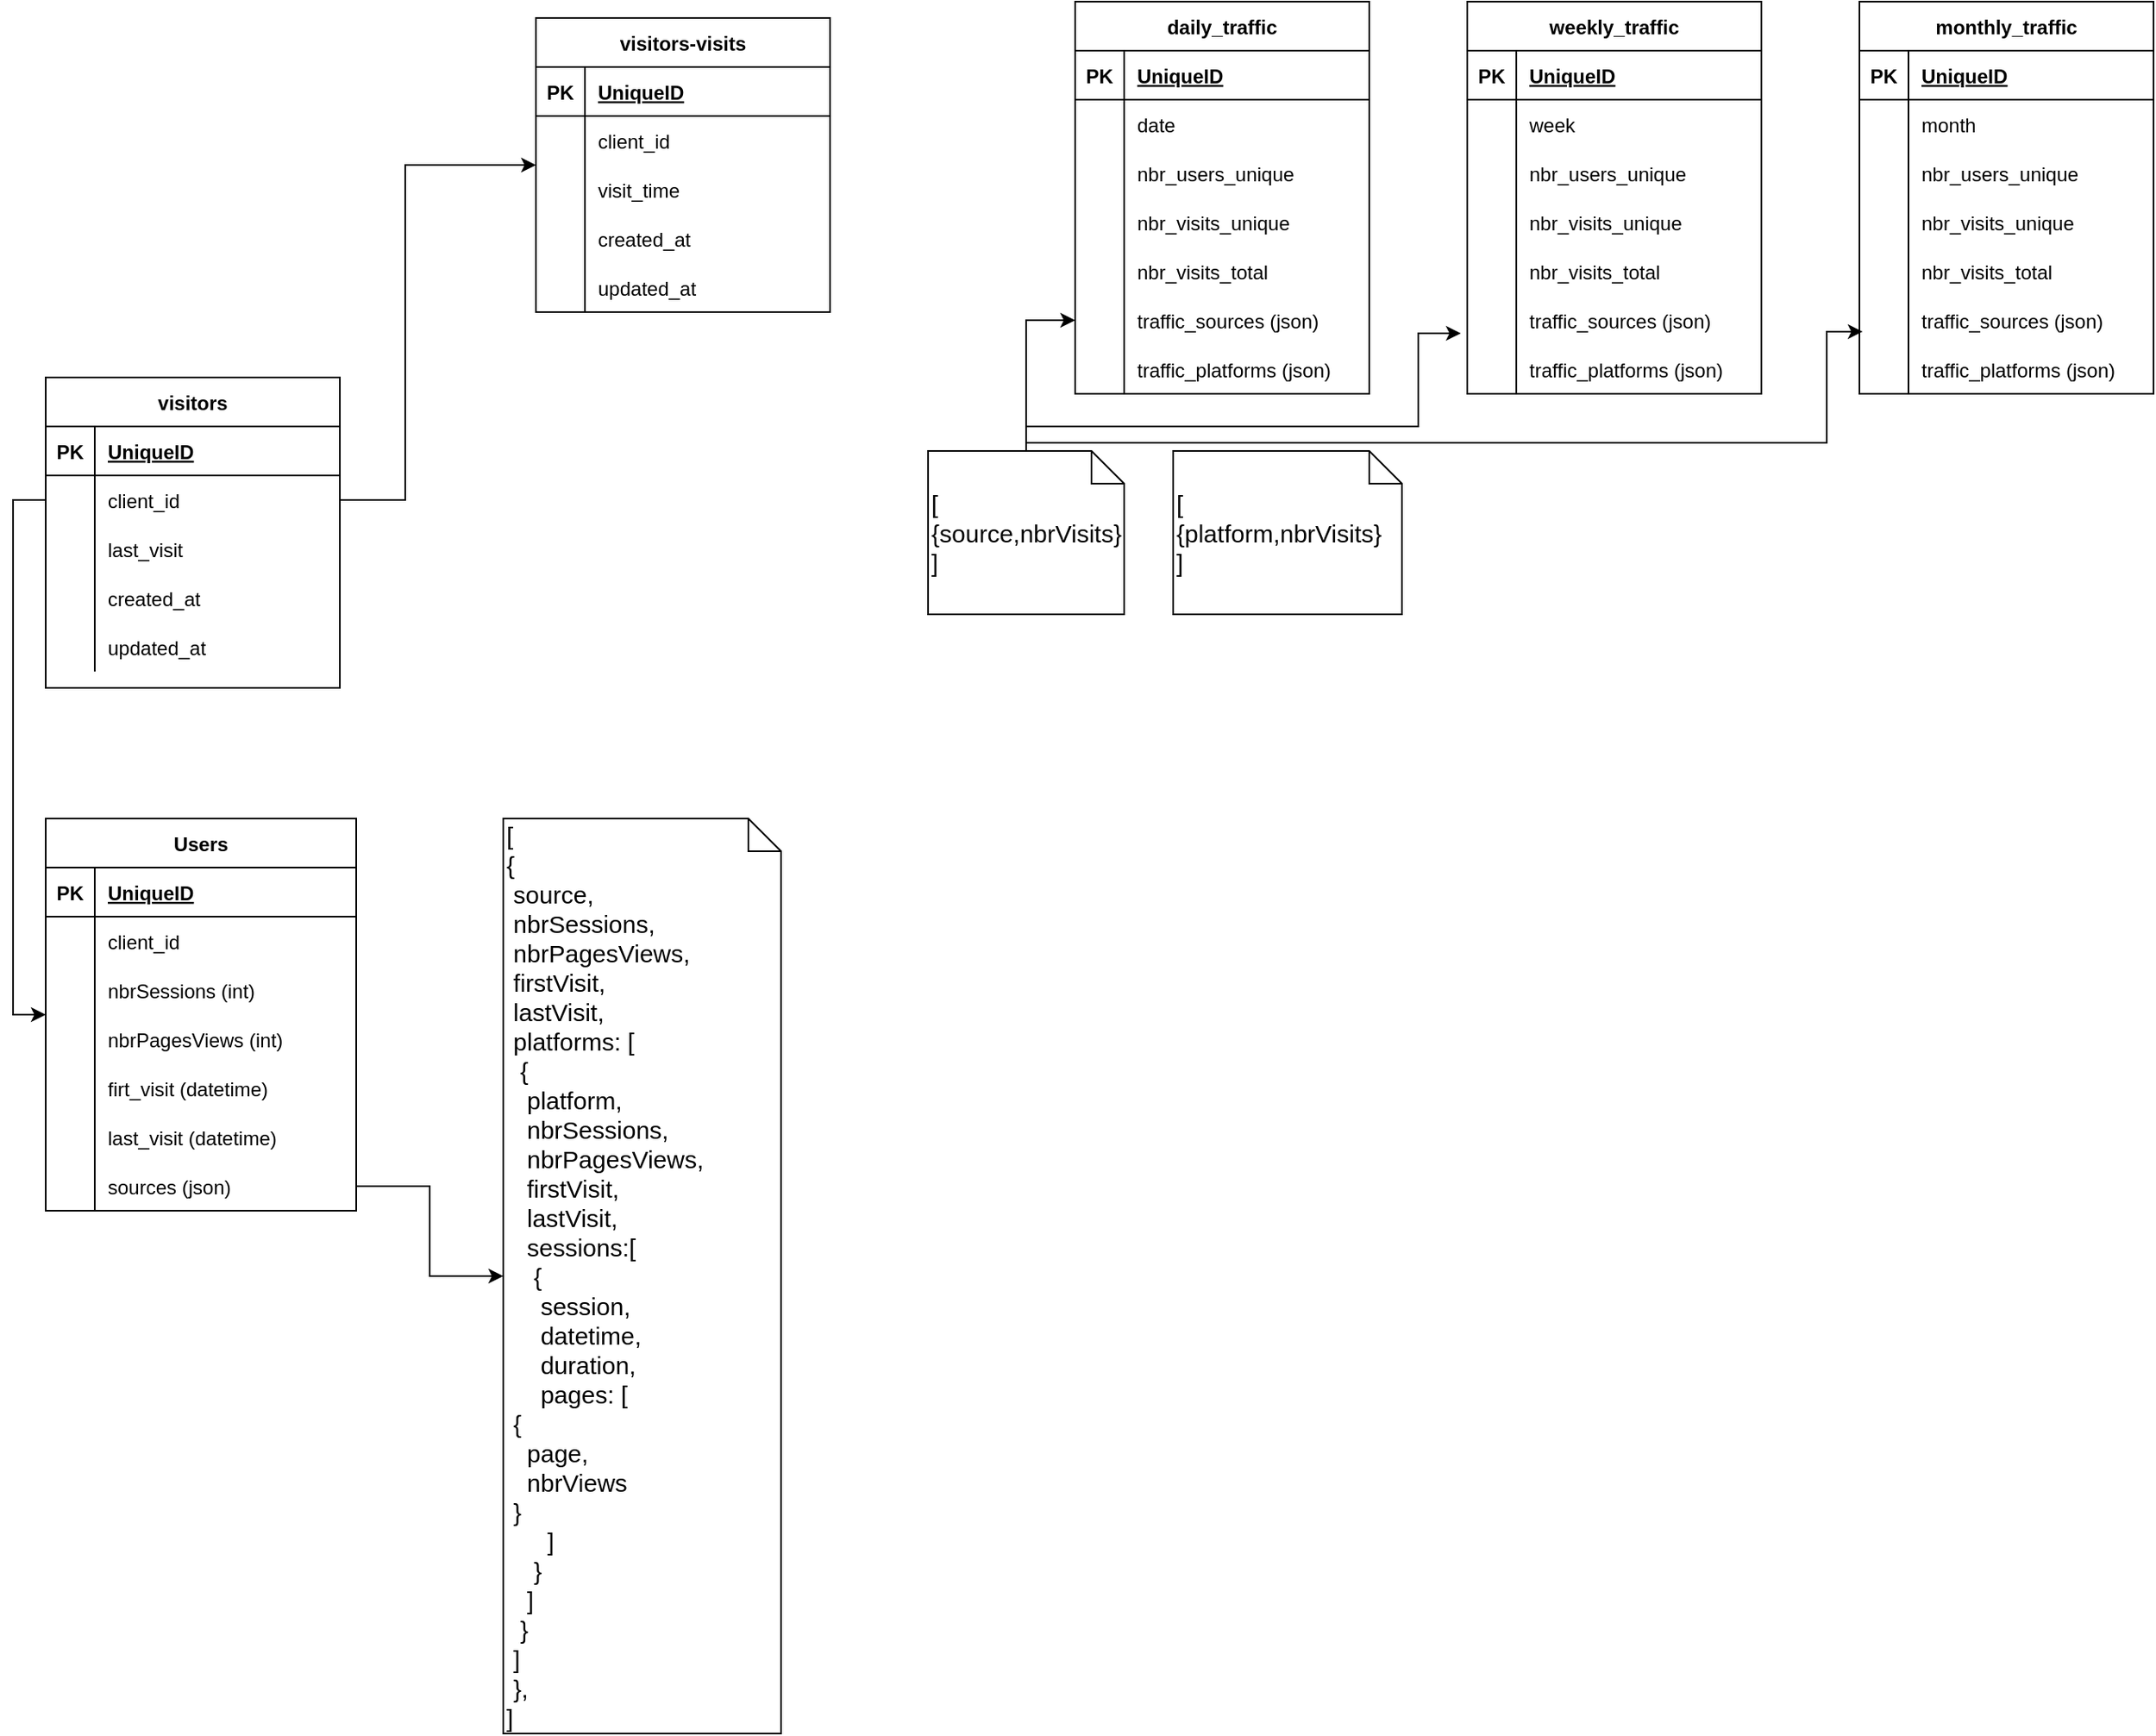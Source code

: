 <mxfile version="15.8.9" type="github">
  <diagram id="R2lEEEUBdFMjLlhIrx00" name="Page-1">
    <mxGraphModel dx="2272" dy="882" grid="1" gridSize="10" guides="1" tooltips="1" connect="1" arrows="1" fold="1" page="1" pageScale="1" pageWidth="850" pageHeight="1100" math="0" shadow="0" extFonts="Permanent Marker^https://fonts.googleapis.com/css?family=Permanent+Marker">
      <root>
        <mxCell id="0" />
        <mxCell id="1" parent="0" />
        <mxCell id="PuIkgESSQMV176HplpMt-43" value="visitors" style="shape=table;startSize=30;container=1;collapsible=1;childLayout=tableLayout;fixedRows=1;rowLines=0;fontStyle=1;align=center;resizeLast=1;" vertex="1" parent="1">
          <mxGeometry x="-760" y="280" width="180" height="190" as="geometry" />
        </mxCell>
        <mxCell id="PuIkgESSQMV176HplpMt-44" value="" style="shape=partialRectangle;collapsible=0;dropTarget=0;pointerEvents=0;fillColor=none;top=0;left=0;bottom=1;right=0;points=[[0,0.5],[1,0.5]];portConstraint=eastwest;" vertex="1" parent="PuIkgESSQMV176HplpMt-43">
          <mxGeometry y="30" width="180" height="30" as="geometry" />
        </mxCell>
        <mxCell id="PuIkgESSQMV176HplpMt-45" value="PK" style="shape=partialRectangle;connectable=0;fillColor=none;top=0;left=0;bottom=0;right=0;fontStyle=1;overflow=hidden;" vertex="1" parent="PuIkgESSQMV176HplpMt-44">
          <mxGeometry width="30" height="30" as="geometry">
            <mxRectangle width="30" height="30" as="alternateBounds" />
          </mxGeometry>
        </mxCell>
        <mxCell id="PuIkgESSQMV176HplpMt-46" value="UniqueID" style="shape=partialRectangle;connectable=0;fillColor=none;top=0;left=0;bottom=0;right=0;align=left;spacingLeft=6;fontStyle=5;overflow=hidden;" vertex="1" parent="PuIkgESSQMV176HplpMt-44">
          <mxGeometry x="30" width="150" height="30" as="geometry">
            <mxRectangle width="150" height="30" as="alternateBounds" />
          </mxGeometry>
        </mxCell>
        <mxCell id="PuIkgESSQMV176HplpMt-47" value="" style="shape=partialRectangle;collapsible=0;dropTarget=0;pointerEvents=0;fillColor=none;top=0;left=0;bottom=0;right=0;points=[[0,0.5],[1,0.5]];portConstraint=eastwest;" vertex="1" parent="PuIkgESSQMV176HplpMt-43">
          <mxGeometry y="60" width="180" height="30" as="geometry" />
        </mxCell>
        <mxCell id="PuIkgESSQMV176HplpMt-48" value="" style="shape=partialRectangle;connectable=0;fillColor=none;top=0;left=0;bottom=0;right=0;editable=1;overflow=hidden;" vertex="1" parent="PuIkgESSQMV176HplpMt-47">
          <mxGeometry width="30" height="30" as="geometry">
            <mxRectangle width="30" height="30" as="alternateBounds" />
          </mxGeometry>
        </mxCell>
        <mxCell id="PuIkgESSQMV176HplpMt-49" value="client_id" style="shape=partialRectangle;connectable=0;fillColor=none;top=0;left=0;bottom=0;right=0;align=left;spacingLeft=6;overflow=hidden;" vertex="1" parent="PuIkgESSQMV176HplpMt-47">
          <mxGeometry x="30" width="150" height="30" as="geometry">
            <mxRectangle width="150" height="30" as="alternateBounds" />
          </mxGeometry>
        </mxCell>
        <mxCell id="PuIkgESSQMV176HplpMt-100" value="" style="shape=partialRectangle;collapsible=0;dropTarget=0;pointerEvents=0;fillColor=none;top=0;left=0;bottom=0;right=0;points=[[0,0.5],[1,0.5]];portConstraint=eastwest;" vertex="1" parent="PuIkgESSQMV176HplpMt-43">
          <mxGeometry y="90" width="180" height="30" as="geometry" />
        </mxCell>
        <mxCell id="PuIkgESSQMV176HplpMt-101" value="" style="shape=partialRectangle;connectable=0;fillColor=none;top=0;left=0;bottom=0;right=0;editable=1;overflow=hidden;" vertex="1" parent="PuIkgESSQMV176HplpMt-100">
          <mxGeometry width="30" height="30" as="geometry">
            <mxRectangle width="30" height="30" as="alternateBounds" />
          </mxGeometry>
        </mxCell>
        <mxCell id="PuIkgESSQMV176HplpMt-102" value="last_visit" style="shape=partialRectangle;connectable=0;fillColor=none;top=0;left=0;bottom=0;right=0;align=left;spacingLeft=6;overflow=hidden;" vertex="1" parent="PuIkgESSQMV176HplpMt-100">
          <mxGeometry x="30" width="150" height="30" as="geometry">
            <mxRectangle width="150" height="30" as="alternateBounds" />
          </mxGeometry>
        </mxCell>
        <mxCell id="PuIkgESSQMV176HplpMt-50" value="" style="shape=partialRectangle;collapsible=0;dropTarget=0;pointerEvents=0;fillColor=none;top=0;left=0;bottom=0;right=0;points=[[0,0.5],[1,0.5]];portConstraint=eastwest;" vertex="1" parent="PuIkgESSQMV176HplpMt-43">
          <mxGeometry y="120" width="180" height="30" as="geometry" />
        </mxCell>
        <mxCell id="PuIkgESSQMV176HplpMt-51" value="" style="shape=partialRectangle;connectable=0;fillColor=none;top=0;left=0;bottom=0;right=0;editable=1;overflow=hidden;" vertex="1" parent="PuIkgESSQMV176HplpMt-50">
          <mxGeometry width="30" height="30" as="geometry">
            <mxRectangle width="30" height="30" as="alternateBounds" />
          </mxGeometry>
        </mxCell>
        <mxCell id="PuIkgESSQMV176HplpMt-52" value="created_at" style="shape=partialRectangle;connectable=0;fillColor=none;top=0;left=0;bottom=0;right=0;align=left;spacingLeft=6;overflow=hidden;" vertex="1" parent="PuIkgESSQMV176HplpMt-50">
          <mxGeometry x="30" width="150" height="30" as="geometry">
            <mxRectangle width="150" height="30" as="alternateBounds" />
          </mxGeometry>
        </mxCell>
        <mxCell id="PuIkgESSQMV176HplpMt-53" value="" style="shape=partialRectangle;collapsible=0;dropTarget=0;pointerEvents=0;fillColor=none;top=0;left=0;bottom=0;right=0;points=[[0,0.5],[1,0.5]];portConstraint=eastwest;" vertex="1" parent="PuIkgESSQMV176HplpMt-43">
          <mxGeometry y="150" width="180" height="30" as="geometry" />
        </mxCell>
        <mxCell id="PuIkgESSQMV176HplpMt-54" value="" style="shape=partialRectangle;connectable=0;fillColor=none;top=0;left=0;bottom=0;right=0;editable=1;overflow=hidden;" vertex="1" parent="PuIkgESSQMV176HplpMt-53">
          <mxGeometry width="30" height="30" as="geometry">
            <mxRectangle width="30" height="30" as="alternateBounds" />
          </mxGeometry>
        </mxCell>
        <mxCell id="PuIkgESSQMV176HplpMt-55" value="updated_at" style="shape=partialRectangle;connectable=0;fillColor=none;top=0;left=0;bottom=0;right=0;align=left;spacingLeft=6;overflow=hidden;" vertex="1" parent="PuIkgESSQMV176HplpMt-53">
          <mxGeometry x="30" width="150" height="30" as="geometry">
            <mxRectangle width="150" height="30" as="alternateBounds" />
          </mxGeometry>
        </mxCell>
        <mxCell id="PuIkgESSQMV176HplpMt-56" value="visitors-visits" style="shape=table;startSize=30;container=1;collapsible=1;childLayout=tableLayout;fixedRows=1;rowLines=0;fontStyle=1;align=center;resizeLast=1;" vertex="1" parent="1">
          <mxGeometry x="-460" y="60" width="180" height="180" as="geometry" />
        </mxCell>
        <mxCell id="PuIkgESSQMV176HplpMt-57" value="" style="shape=partialRectangle;collapsible=0;dropTarget=0;pointerEvents=0;fillColor=none;top=0;left=0;bottom=1;right=0;points=[[0,0.5],[1,0.5]];portConstraint=eastwest;" vertex="1" parent="PuIkgESSQMV176HplpMt-56">
          <mxGeometry y="30" width="180" height="30" as="geometry" />
        </mxCell>
        <mxCell id="PuIkgESSQMV176HplpMt-58" value="PK" style="shape=partialRectangle;connectable=0;fillColor=none;top=0;left=0;bottom=0;right=0;fontStyle=1;overflow=hidden;" vertex="1" parent="PuIkgESSQMV176HplpMt-57">
          <mxGeometry width="30" height="30" as="geometry">
            <mxRectangle width="30" height="30" as="alternateBounds" />
          </mxGeometry>
        </mxCell>
        <mxCell id="PuIkgESSQMV176HplpMt-59" value="UniqueID" style="shape=partialRectangle;connectable=0;fillColor=none;top=0;left=0;bottom=0;right=0;align=left;spacingLeft=6;fontStyle=5;overflow=hidden;" vertex="1" parent="PuIkgESSQMV176HplpMt-57">
          <mxGeometry x="30" width="150" height="30" as="geometry">
            <mxRectangle width="150" height="30" as="alternateBounds" />
          </mxGeometry>
        </mxCell>
        <mxCell id="PuIkgESSQMV176HplpMt-60" value="" style="shape=partialRectangle;collapsible=0;dropTarget=0;pointerEvents=0;fillColor=none;top=0;left=0;bottom=0;right=0;points=[[0,0.5],[1,0.5]];portConstraint=eastwest;" vertex="1" parent="PuIkgESSQMV176HplpMt-56">
          <mxGeometry y="60" width="180" height="30" as="geometry" />
        </mxCell>
        <mxCell id="PuIkgESSQMV176HplpMt-61" value="" style="shape=partialRectangle;connectable=0;fillColor=none;top=0;left=0;bottom=0;right=0;editable=1;overflow=hidden;" vertex="1" parent="PuIkgESSQMV176HplpMt-60">
          <mxGeometry width="30" height="30" as="geometry">
            <mxRectangle width="30" height="30" as="alternateBounds" />
          </mxGeometry>
        </mxCell>
        <mxCell id="PuIkgESSQMV176HplpMt-62" value="client_id" style="shape=partialRectangle;connectable=0;fillColor=none;top=0;left=0;bottom=0;right=0;align=left;spacingLeft=6;overflow=hidden;" vertex="1" parent="PuIkgESSQMV176HplpMt-60">
          <mxGeometry x="30" width="150" height="30" as="geometry">
            <mxRectangle width="150" height="30" as="alternateBounds" />
          </mxGeometry>
        </mxCell>
        <mxCell id="PuIkgESSQMV176HplpMt-63" value="" style="shape=partialRectangle;collapsible=0;dropTarget=0;pointerEvents=0;fillColor=none;top=0;left=0;bottom=0;right=0;points=[[0,0.5],[1,0.5]];portConstraint=eastwest;" vertex="1" parent="PuIkgESSQMV176HplpMt-56">
          <mxGeometry y="90" width="180" height="30" as="geometry" />
        </mxCell>
        <mxCell id="PuIkgESSQMV176HplpMt-64" value="" style="shape=partialRectangle;connectable=0;fillColor=none;top=0;left=0;bottom=0;right=0;editable=1;overflow=hidden;" vertex="1" parent="PuIkgESSQMV176HplpMt-63">
          <mxGeometry width="30" height="30" as="geometry">
            <mxRectangle width="30" height="30" as="alternateBounds" />
          </mxGeometry>
        </mxCell>
        <mxCell id="PuIkgESSQMV176HplpMt-65" value="visit_time" style="shape=partialRectangle;connectable=0;fillColor=none;top=0;left=0;bottom=0;right=0;align=left;spacingLeft=6;overflow=hidden;" vertex="1" parent="PuIkgESSQMV176HplpMt-63">
          <mxGeometry x="30" width="150" height="30" as="geometry">
            <mxRectangle width="150" height="30" as="alternateBounds" />
          </mxGeometry>
        </mxCell>
        <mxCell id="PuIkgESSQMV176HplpMt-66" value="" style="shape=partialRectangle;collapsible=0;dropTarget=0;pointerEvents=0;fillColor=none;top=0;left=0;bottom=0;right=0;points=[[0,0.5],[1,0.5]];portConstraint=eastwest;" vertex="1" parent="PuIkgESSQMV176HplpMt-56">
          <mxGeometry y="120" width="180" height="30" as="geometry" />
        </mxCell>
        <mxCell id="PuIkgESSQMV176HplpMt-67" value="" style="shape=partialRectangle;connectable=0;fillColor=none;top=0;left=0;bottom=0;right=0;editable=1;overflow=hidden;" vertex="1" parent="PuIkgESSQMV176HplpMt-66">
          <mxGeometry width="30" height="30" as="geometry">
            <mxRectangle width="30" height="30" as="alternateBounds" />
          </mxGeometry>
        </mxCell>
        <mxCell id="PuIkgESSQMV176HplpMt-68" value="created_at" style="shape=partialRectangle;connectable=0;fillColor=none;top=0;left=0;bottom=0;right=0;align=left;spacingLeft=6;overflow=hidden;" vertex="1" parent="PuIkgESSQMV176HplpMt-66">
          <mxGeometry x="30" width="150" height="30" as="geometry">
            <mxRectangle width="150" height="30" as="alternateBounds" />
          </mxGeometry>
        </mxCell>
        <mxCell id="PuIkgESSQMV176HplpMt-78" value="" style="shape=partialRectangle;collapsible=0;dropTarget=0;pointerEvents=0;fillColor=none;top=0;left=0;bottom=0;right=0;points=[[0,0.5],[1,0.5]];portConstraint=eastwest;" vertex="1" parent="PuIkgESSQMV176HplpMt-56">
          <mxGeometry y="150" width="180" height="30" as="geometry" />
        </mxCell>
        <mxCell id="PuIkgESSQMV176HplpMt-79" value="" style="shape=partialRectangle;connectable=0;fillColor=none;top=0;left=0;bottom=0;right=0;editable=1;overflow=hidden;" vertex="1" parent="PuIkgESSQMV176HplpMt-78">
          <mxGeometry width="30" height="30" as="geometry">
            <mxRectangle width="30" height="30" as="alternateBounds" />
          </mxGeometry>
        </mxCell>
        <mxCell id="PuIkgESSQMV176HplpMt-80" value="updated_at" style="shape=partialRectangle;connectable=0;fillColor=none;top=0;left=0;bottom=0;right=0;align=left;spacingLeft=6;overflow=hidden;" vertex="1" parent="PuIkgESSQMV176HplpMt-78">
          <mxGeometry x="30" width="150" height="30" as="geometry">
            <mxRectangle width="150" height="30" as="alternateBounds" />
          </mxGeometry>
        </mxCell>
        <mxCell id="PuIkgESSQMV176HplpMt-82" value="Users" style="shape=table;startSize=30;container=1;collapsible=1;childLayout=tableLayout;fixedRows=1;rowLines=0;fontStyle=1;align=center;resizeLast=1;" vertex="1" parent="1">
          <mxGeometry x="-760" y="550" width="190" height="240" as="geometry" />
        </mxCell>
        <mxCell id="PuIkgESSQMV176HplpMt-83" value="" style="shape=partialRectangle;collapsible=0;dropTarget=0;pointerEvents=0;fillColor=none;top=0;left=0;bottom=1;right=0;points=[[0,0.5],[1,0.5]];portConstraint=eastwest;" vertex="1" parent="PuIkgESSQMV176HplpMt-82">
          <mxGeometry y="30" width="190" height="30" as="geometry" />
        </mxCell>
        <mxCell id="PuIkgESSQMV176HplpMt-84" value="PK" style="shape=partialRectangle;connectable=0;fillColor=none;top=0;left=0;bottom=0;right=0;fontStyle=1;overflow=hidden;" vertex="1" parent="PuIkgESSQMV176HplpMt-83">
          <mxGeometry width="30" height="30" as="geometry">
            <mxRectangle width="30" height="30" as="alternateBounds" />
          </mxGeometry>
        </mxCell>
        <mxCell id="PuIkgESSQMV176HplpMt-85" value="UniqueID" style="shape=partialRectangle;connectable=0;fillColor=none;top=0;left=0;bottom=0;right=0;align=left;spacingLeft=6;fontStyle=5;overflow=hidden;" vertex="1" parent="PuIkgESSQMV176HplpMt-83">
          <mxGeometry x="30" width="160" height="30" as="geometry">
            <mxRectangle width="160" height="30" as="alternateBounds" />
          </mxGeometry>
        </mxCell>
        <mxCell id="PuIkgESSQMV176HplpMt-86" value="" style="shape=partialRectangle;collapsible=0;dropTarget=0;pointerEvents=0;fillColor=none;top=0;left=0;bottom=0;right=0;points=[[0,0.5],[1,0.5]];portConstraint=eastwest;" vertex="1" parent="PuIkgESSQMV176HplpMt-82">
          <mxGeometry y="60" width="190" height="30" as="geometry" />
        </mxCell>
        <mxCell id="PuIkgESSQMV176HplpMt-87" value="" style="shape=partialRectangle;connectable=0;fillColor=none;top=0;left=0;bottom=0;right=0;editable=1;overflow=hidden;" vertex="1" parent="PuIkgESSQMV176HplpMt-86">
          <mxGeometry width="30" height="30" as="geometry">
            <mxRectangle width="30" height="30" as="alternateBounds" />
          </mxGeometry>
        </mxCell>
        <mxCell id="PuIkgESSQMV176HplpMt-88" value="client_id" style="shape=partialRectangle;connectable=0;fillColor=none;top=0;left=0;bottom=0;right=0;align=left;spacingLeft=6;overflow=hidden;" vertex="1" parent="PuIkgESSQMV176HplpMt-86">
          <mxGeometry x="30" width="160" height="30" as="geometry">
            <mxRectangle width="160" height="30" as="alternateBounds" />
          </mxGeometry>
        </mxCell>
        <mxCell id="PuIkgESSQMV176HplpMt-89" value="" style="shape=partialRectangle;collapsible=0;dropTarget=0;pointerEvents=0;fillColor=none;top=0;left=0;bottom=0;right=0;points=[[0,0.5],[1,0.5]];portConstraint=eastwest;" vertex="1" parent="PuIkgESSQMV176HplpMt-82">
          <mxGeometry y="90" width="190" height="30" as="geometry" />
        </mxCell>
        <mxCell id="PuIkgESSQMV176HplpMt-90" value="" style="shape=partialRectangle;connectable=0;fillColor=none;top=0;left=0;bottom=0;right=0;editable=1;overflow=hidden;" vertex="1" parent="PuIkgESSQMV176HplpMt-89">
          <mxGeometry width="30" height="30" as="geometry">
            <mxRectangle width="30" height="30" as="alternateBounds" />
          </mxGeometry>
        </mxCell>
        <mxCell id="PuIkgESSQMV176HplpMt-91" value="nbrSessions (int)" style="shape=partialRectangle;connectable=0;fillColor=none;top=0;left=0;bottom=0;right=0;align=left;spacingLeft=6;overflow=hidden;" vertex="1" parent="PuIkgESSQMV176HplpMt-89">
          <mxGeometry x="30" width="160" height="30" as="geometry">
            <mxRectangle width="160" height="30" as="alternateBounds" />
          </mxGeometry>
        </mxCell>
        <mxCell id="PuIkgESSQMV176HplpMt-92" value="" style="shape=partialRectangle;collapsible=0;dropTarget=0;pointerEvents=0;fillColor=none;top=0;left=0;bottom=0;right=0;points=[[0,0.5],[1,0.5]];portConstraint=eastwest;" vertex="1" parent="PuIkgESSQMV176HplpMt-82">
          <mxGeometry y="120" width="190" height="30" as="geometry" />
        </mxCell>
        <mxCell id="PuIkgESSQMV176HplpMt-93" value="" style="shape=partialRectangle;connectable=0;fillColor=none;top=0;left=0;bottom=0;right=0;editable=1;overflow=hidden;" vertex="1" parent="PuIkgESSQMV176HplpMt-92">
          <mxGeometry width="30" height="30" as="geometry">
            <mxRectangle width="30" height="30" as="alternateBounds" />
          </mxGeometry>
        </mxCell>
        <mxCell id="PuIkgESSQMV176HplpMt-94" value="nbrPagesViews (int)" style="shape=partialRectangle;connectable=0;fillColor=none;top=0;left=0;bottom=0;right=0;align=left;spacingLeft=6;overflow=hidden;" vertex="1" parent="PuIkgESSQMV176HplpMt-92">
          <mxGeometry x="30" width="160" height="30" as="geometry">
            <mxRectangle width="160" height="30" as="alternateBounds" />
          </mxGeometry>
        </mxCell>
        <mxCell id="PuIkgESSQMV176HplpMt-182" value="" style="shape=partialRectangle;collapsible=0;dropTarget=0;pointerEvents=0;fillColor=none;top=0;left=0;bottom=0;right=0;points=[[0,0.5],[1,0.5]];portConstraint=eastwest;" vertex="1" parent="PuIkgESSQMV176HplpMt-82">
          <mxGeometry y="150" width="190" height="30" as="geometry" />
        </mxCell>
        <mxCell id="PuIkgESSQMV176HplpMt-183" value="" style="shape=partialRectangle;connectable=0;fillColor=none;top=0;left=0;bottom=0;right=0;editable=1;overflow=hidden;" vertex="1" parent="PuIkgESSQMV176HplpMt-182">
          <mxGeometry width="30" height="30" as="geometry">
            <mxRectangle width="30" height="30" as="alternateBounds" />
          </mxGeometry>
        </mxCell>
        <mxCell id="PuIkgESSQMV176HplpMt-184" value="firt_visit (datetime)" style="shape=partialRectangle;connectable=0;fillColor=none;top=0;left=0;bottom=0;right=0;align=left;spacingLeft=6;overflow=hidden;" vertex="1" parent="PuIkgESSQMV176HplpMt-182">
          <mxGeometry x="30" width="160" height="30" as="geometry">
            <mxRectangle width="160" height="30" as="alternateBounds" />
          </mxGeometry>
        </mxCell>
        <mxCell id="PuIkgESSQMV176HplpMt-179" value="" style="shape=partialRectangle;collapsible=0;dropTarget=0;pointerEvents=0;fillColor=none;top=0;left=0;bottom=0;right=0;points=[[0,0.5],[1,0.5]];portConstraint=eastwest;" vertex="1" parent="PuIkgESSQMV176HplpMt-82">
          <mxGeometry y="180" width="190" height="30" as="geometry" />
        </mxCell>
        <mxCell id="PuIkgESSQMV176HplpMt-180" value="" style="shape=partialRectangle;connectable=0;fillColor=none;top=0;left=0;bottom=0;right=0;editable=1;overflow=hidden;" vertex="1" parent="PuIkgESSQMV176HplpMt-179">
          <mxGeometry width="30" height="30" as="geometry">
            <mxRectangle width="30" height="30" as="alternateBounds" />
          </mxGeometry>
        </mxCell>
        <mxCell id="PuIkgESSQMV176HplpMt-181" value="last_visit (datetime)" style="shape=partialRectangle;connectable=0;fillColor=none;top=0;left=0;bottom=0;right=0;align=left;spacingLeft=6;overflow=hidden;" vertex="1" parent="PuIkgESSQMV176HplpMt-179">
          <mxGeometry x="30" width="160" height="30" as="geometry">
            <mxRectangle width="160" height="30" as="alternateBounds" />
          </mxGeometry>
        </mxCell>
        <mxCell id="PuIkgESSQMV176HplpMt-185" value="" style="shape=partialRectangle;collapsible=0;dropTarget=0;pointerEvents=0;fillColor=none;top=0;left=0;bottom=0;right=0;points=[[0,0.5],[1,0.5]];portConstraint=eastwest;" vertex="1" parent="PuIkgESSQMV176HplpMt-82">
          <mxGeometry y="210" width="190" height="30" as="geometry" />
        </mxCell>
        <mxCell id="PuIkgESSQMV176HplpMt-186" value="" style="shape=partialRectangle;connectable=0;fillColor=none;top=0;left=0;bottom=0;right=0;editable=1;overflow=hidden;" vertex="1" parent="PuIkgESSQMV176HplpMt-185">
          <mxGeometry width="30" height="30" as="geometry">
            <mxRectangle width="30" height="30" as="alternateBounds" />
          </mxGeometry>
        </mxCell>
        <mxCell id="PuIkgESSQMV176HplpMt-187" value="sources (json)" style="shape=partialRectangle;connectable=0;fillColor=none;top=0;left=0;bottom=0;right=0;align=left;spacingLeft=6;overflow=hidden;" vertex="1" parent="PuIkgESSQMV176HplpMt-185">
          <mxGeometry x="30" width="160" height="30" as="geometry">
            <mxRectangle width="160" height="30" as="alternateBounds" />
          </mxGeometry>
        </mxCell>
        <mxCell id="PuIkgESSQMV176HplpMt-99" style="edgeStyle=orthogonalEdgeStyle;rounded=0;orthogonalLoop=1;jettySize=auto;html=1;exitX=1;exitY=0.5;exitDx=0;exitDy=0;" edge="1" parent="1" source="PuIkgESSQMV176HplpMt-47" target="PuIkgESSQMV176HplpMt-60">
          <mxGeometry relative="1" as="geometry">
            <mxPoint x="-480" y="150" as="targetPoint" />
            <Array as="points">
              <mxPoint x="-540" y="355" />
              <mxPoint x="-540" y="150" />
            </Array>
          </mxGeometry>
        </mxCell>
        <mxCell id="PuIkgESSQMV176HplpMt-107" value="daily_traffic" style="shape=table;startSize=30;container=1;collapsible=1;childLayout=tableLayout;fixedRows=1;rowLines=0;fontStyle=1;align=center;resizeLast=1;" vertex="1" parent="1">
          <mxGeometry x="-130" y="50" width="180" height="240" as="geometry">
            <mxRectangle x="-130" y="50" width="100" height="30" as="alternateBounds" />
          </mxGeometry>
        </mxCell>
        <mxCell id="PuIkgESSQMV176HplpMt-108" value="" style="shape=partialRectangle;collapsible=0;dropTarget=0;pointerEvents=0;fillColor=none;top=0;left=0;bottom=1;right=0;points=[[0,0.5],[1,0.5]];portConstraint=eastwest;" vertex="1" parent="PuIkgESSQMV176HplpMt-107">
          <mxGeometry y="30" width="180" height="30" as="geometry" />
        </mxCell>
        <mxCell id="PuIkgESSQMV176HplpMt-109" value="PK" style="shape=partialRectangle;connectable=0;fillColor=none;top=0;left=0;bottom=0;right=0;fontStyle=1;overflow=hidden;" vertex="1" parent="PuIkgESSQMV176HplpMt-108">
          <mxGeometry width="30" height="30" as="geometry">
            <mxRectangle width="30" height="30" as="alternateBounds" />
          </mxGeometry>
        </mxCell>
        <mxCell id="PuIkgESSQMV176HplpMt-110" value="UniqueID" style="shape=partialRectangle;connectable=0;fillColor=none;top=0;left=0;bottom=0;right=0;align=left;spacingLeft=6;fontStyle=5;overflow=hidden;" vertex="1" parent="PuIkgESSQMV176HplpMt-108">
          <mxGeometry x="30" width="150" height="30" as="geometry">
            <mxRectangle width="150" height="30" as="alternateBounds" />
          </mxGeometry>
        </mxCell>
        <mxCell id="PuIkgESSQMV176HplpMt-165" value="" style="shape=partialRectangle;collapsible=0;dropTarget=0;pointerEvents=0;fillColor=none;top=0;left=0;bottom=0;right=0;points=[[0,0.5],[1,0.5]];portConstraint=eastwest;" vertex="1" parent="PuIkgESSQMV176HplpMt-107">
          <mxGeometry y="60" width="180" height="30" as="geometry" />
        </mxCell>
        <mxCell id="PuIkgESSQMV176HplpMt-166" value="" style="shape=partialRectangle;connectable=0;fillColor=none;top=0;left=0;bottom=0;right=0;editable=1;overflow=hidden;" vertex="1" parent="PuIkgESSQMV176HplpMt-165">
          <mxGeometry width="30" height="30" as="geometry">
            <mxRectangle width="30" height="30" as="alternateBounds" />
          </mxGeometry>
        </mxCell>
        <mxCell id="PuIkgESSQMV176HplpMt-167" value="date" style="shape=partialRectangle;connectable=0;fillColor=none;top=0;left=0;bottom=0;right=0;align=left;spacingLeft=6;overflow=hidden;" vertex="1" parent="PuIkgESSQMV176HplpMt-165">
          <mxGeometry x="30" width="150" height="30" as="geometry">
            <mxRectangle width="150" height="30" as="alternateBounds" />
          </mxGeometry>
        </mxCell>
        <mxCell id="PuIkgESSQMV176HplpMt-111" value="" style="shape=partialRectangle;collapsible=0;dropTarget=0;pointerEvents=0;fillColor=none;top=0;left=0;bottom=0;right=0;points=[[0,0.5],[1,0.5]];portConstraint=eastwest;" vertex="1" parent="PuIkgESSQMV176HplpMt-107">
          <mxGeometry y="90" width="180" height="30" as="geometry" />
        </mxCell>
        <mxCell id="PuIkgESSQMV176HplpMt-112" value="" style="shape=partialRectangle;connectable=0;fillColor=none;top=0;left=0;bottom=0;right=0;editable=1;overflow=hidden;" vertex="1" parent="PuIkgESSQMV176HplpMt-111">
          <mxGeometry width="30" height="30" as="geometry">
            <mxRectangle width="30" height="30" as="alternateBounds" />
          </mxGeometry>
        </mxCell>
        <mxCell id="PuIkgESSQMV176HplpMt-113" value="nbr_users_unique" style="shape=partialRectangle;connectable=0;fillColor=none;top=0;left=0;bottom=0;right=0;align=left;spacingLeft=6;overflow=hidden;" vertex="1" parent="PuIkgESSQMV176HplpMt-111">
          <mxGeometry x="30" width="150" height="30" as="geometry">
            <mxRectangle width="150" height="30" as="alternateBounds" />
          </mxGeometry>
        </mxCell>
        <mxCell id="PuIkgESSQMV176HplpMt-114" value="" style="shape=partialRectangle;collapsible=0;dropTarget=0;pointerEvents=0;fillColor=none;top=0;left=0;bottom=0;right=0;points=[[0,0.5],[1,0.5]];portConstraint=eastwest;" vertex="1" parent="PuIkgESSQMV176HplpMt-107">
          <mxGeometry y="120" width="180" height="30" as="geometry" />
        </mxCell>
        <mxCell id="PuIkgESSQMV176HplpMt-115" value="" style="shape=partialRectangle;connectable=0;fillColor=none;top=0;left=0;bottom=0;right=0;editable=1;overflow=hidden;" vertex="1" parent="PuIkgESSQMV176HplpMt-114">
          <mxGeometry width="30" height="30" as="geometry">
            <mxRectangle width="30" height="30" as="alternateBounds" />
          </mxGeometry>
        </mxCell>
        <mxCell id="PuIkgESSQMV176HplpMt-116" value="nbr_visits_unique" style="shape=partialRectangle;connectable=0;fillColor=none;top=0;left=0;bottom=0;right=0;align=left;spacingLeft=6;overflow=hidden;" vertex="1" parent="PuIkgESSQMV176HplpMt-114">
          <mxGeometry x="30" width="150" height="30" as="geometry">
            <mxRectangle width="150" height="30" as="alternateBounds" />
          </mxGeometry>
        </mxCell>
        <mxCell id="PuIkgESSQMV176HplpMt-117" value="" style="shape=partialRectangle;collapsible=0;dropTarget=0;pointerEvents=0;fillColor=none;top=0;left=0;bottom=0;right=0;points=[[0,0.5],[1,0.5]];portConstraint=eastwest;" vertex="1" parent="PuIkgESSQMV176HplpMt-107">
          <mxGeometry y="150" width="180" height="30" as="geometry" />
        </mxCell>
        <mxCell id="PuIkgESSQMV176HplpMt-118" value="" style="shape=partialRectangle;connectable=0;fillColor=none;top=0;left=0;bottom=0;right=0;editable=1;overflow=hidden;" vertex="1" parent="PuIkgESSQMV176HplpMt-117">
          <mxGeometry width="30" height="30" as="geometry">
            <mxRectangle width="30" height="30" as="alternateBounds" />
          </mxGeometry>
        </mxCell>
        <mxCell id="PuIkgESSQMV176HplpMt-119" value="nbr_visits_total" style="shape=partialRectangle;connectable=0;fillColor=none;top=0;left=0;bottom=0;right=0;align=left;spacingLeft=6;overflow=hidden;" vertex="1" parent="PuIkgESSQMV176HplpMt-117">
          <mxGeometry x="30" width="150" height="30" as="geometry">
            <mxRectangle width="150" height="30" as="alternateBounds" />
          </mxGeometry>
        </mxCell>
        <mxCell id="PuIkgESSQMV176HplpMt-121" value="" style="shape=partialRectangle;collapsible=0;dropTarget=0;pointerEvents=0;fillColor=none;top=0;left=0;bottom=0;right=0;points=[[0,0.5],[1,0.5]];portConstraint=eastwest;" vertex="1" parent="PuIkgESSQMV176HplpMt-107">
          <mxGeometry y="180" width="180" height="30" as="geometry" />
        </mxCell>
        <mxCell id="PuIkgESSQMV176HplpMt-122" value="" style="shape=partialRectangle;connectable=0;fillColor=none;top=0;left=0;bottom=0;right=0;editable=1;overflow=hidden;" vertex="1" parent="PuIkgESSQMV176HplpMt-121">
          <mxGeometry width="30" height="30" as="geometry">
            <mxRectangle width="30" height="30" as="alternateBounds" />
          </mxGeometry>
        </mxCell>
        <mxCell id="PuIkgESSQMV176HplpMt-123" value="traffic_sources (json)" style="shape=partialRectangle;connectable=0;fillColor=none;top=0;left=0;bottom=0;right=0;align=left;spacingLeft=6;overflow=hidden;" vertex="1" parent="PuIkgESSQMV176HplpMt-121">
          <mxGeometry x="30" width="150" height="30" as="geometry">
            <mxRectangle width="150" height="30" as="alternateBounds" />
          </mxGeometry>
        </mxCell>
        <mxCell id="PuIkgESSQMV176HplpMt-124" value="" style="shape=partialRectangle;collapsible=0;dropTarget=0;pointerEvents=0;fillColor=none;top=0;left=0;bottom=0;right=0;points=[[0,0.5],[1,0.5]];portConstraint=eastwest;" vertex="1" parent="PuIkgESSQMV176HplpMt-107">
          <mxGeometry y="210" width="180" height="30" as="geometry" />
        </mxCell>
        <mxCell id="PuIkgESSQMV176HplpMt-125" value="" style="shape=partialRectangle;connectable=0;fillColor=none;top=0;left=0;bottom=0;right=0;editable=1;overflow=hidden;" vertex="1" parent="PuIkgESSQMV176HplpMt-124">
          <mxGeometry width="30" height="30" as="geometry">
            <mxRectangle width="30" height="30" as="alternateBounds" />
          </mxGeometry>
        </mxCell>
        <mxCell id="PuIkgESSQMV176HplpMt-126" value="traffic_platforms (json)" style="shape=partialRectangle;connectable=0;fillColor=none;top=0;left=0;bottom=0;right=0;align=left;spacingLeft=6;overflow=hidden;" vertex="1" parent="PuIkgESSQMV176HplpMt-124">
          <mxGeometry x="30" width="150" height="30" as="geometry">
            <mxRectangle width="150" height="30" as="alternateBounds" />
          </mxGeometry>
        </mxCell>
        <mxCell id="PuIkgESSQMV176HplpMt-127" value="weekly_traffic" style="shape=table;startSize=30;container=1;collapsible=1;childLayout=tableLayout;fixedRows=1;rowLines=0;fontStyle=1;align=center;resizeLast=1;" vertex="1" parent="1">
          <mxGeometry x="110" y="50" width="180" height="240" as="geometry" />
        </mxCell>
        <mxCell id="PuIkgESSQMV176HplpMt-128" value="" style="shape=partialRectangle;collapsible=0;dropTarget=0;pointerEvents=0;fillColor=none;top=0;left=0;bottom=1;right=0;points=[[0,0.5],[1,0.5]];portConstraint=eastwest;" vertex="1" parent="PuIkgESSQMV176HplpMt-127">
          <mxGeometry y="30" width="180" height="30" as="geometry" />
        </mxCell>
        <mxCell id="PuIkgESSQMV176HplpMt-129" value="PK" style="shape=partialRectangle;connectable=0;fillColor=none;top=0;left=0;bottom=0;right=0;fontStyle=1;overflow=hidden;" vertex="1" parent="PuIkgESSQMV176HplpMt-128">
          <mxGeometry width="30" height="30" as="geometry">
            <mxRectangle width="30" height="30" as="alternateBounds" />
          </mxGeometry>
        </mxCell>
        <mxCell id="PuIkgESSQMV176HplpMt-130" value="UniqueID" style="shape=partialRectangle;connectable=0;fillColor=none;top=0;left=0;bottom=0;right=0;align=left;spacingLeft=6;fontStyle=5;overflow=hidden;" vertex="1" parent="PuIkgESSQMV176HplpMt-128">
          <mxGeometry x="30" width="150" height="30" as="geometry">
            <mxRectangle width="150" height="30" as="alternateBounds" />
          </mxGeometry>
        </mxCell>
        <mxCell id="PuIkgESSQMV176HplpMt-168" value="" style="shape=partialRectangle;collapsible=0;dropTarget=0;pointerEvents=0;fillColor=none;top=0;left=0;bottom=0;right=0;points=[[0,0.5],[1,0.5]];portConstraint=eastwest;" vertex="1" parent="PuIkgESSQMV176HplpMt-127">
          <mxGeometry y="60" width="180" height="30" as="geometry" />
        </mxCell>
        <mxCell id="PuIkgESSQMV176HplpMt-169" value="" style="shape=partialRectangle;connectable=0;fillColor=none;top=0;left=0;bottom=0;right=0;editable=1;overflow=hidden;" vertex="1" parent="PuIkgESSQMV176HplpMt-168">
          <mxGeometry width="30" height="30" as="geometry">
            <mxRectangle width="30" height="30" as="alternateBounds" />
          </mxGeometry>
        </mxCell>
        <mxCell id="PuIkgESSQMV176HplpMt-170" value="week" style="shape=partialRectangle;connectable=0;fillColor=none;top=0;left=0;bottom=0;right=0;align=left;spacingLeft=6;overflow=hidden;" vertex="1" parent="PuIkgESSQMV176HplpMt-168">
          <mxGeometry x="30" width="150" height="30" as="geometry">
            <mxRectangle width="150" height="30" as="alternateBounds" />
          </mxGeometry>
        </mxCell>
        <mxCell id="PuIkgESSQMV176HplpMt-131" value="" style="shape=partialRectangle;collapsible=0;dropTarget=0;pointerEvents=0;fillColor=none;top=0;left=0;bottom=0;right=0;points=[[0,0.5],[1,0.5]];portConstraint=eastwest;" vertex="1" parent="PuIkgESSQMV176HplpMt-127">
          <mxGeometry y="90" width="180" height="30" as="geometry" />
        </mxCell>
        <mxCell id="PuIkgESSQMV176HplpMt-132" value="" style="shape=partialRectangle;connectable=0;fillColor=none;top=0;left=0;bottom=0;right=0;editable=1;overflow=hidden;" vertex="1" parent="PuIkgESSQMV176HplpMt-131">
          <mxGeometry width="30" height="30" as="geometry">
            <mxRectangle width="30" height="30" as="alternateBounds" />
          </mxGeometry>
        </mxCell>
        <mxCell id="PuIkgESSQMV176HplpMt-133" value="nbr_users_unique" style="shape=partialRectangle;connectable=0;fillColor=none;top=0;left=0;bottom=0;right=0;align=left;spacingLeft=6;overflow=hidden;" vertex="1" parent="PuIkgESSQMV176HplpMt-131">
          <mxGeometry x="30" width="150" height="30" as="geometry">
            <mxRectangle width="150" height="30" as="alternateBounds" />
          </mxGeometry>
        </mxCell>
        <mxCell id="PuIkgESSQMV176HplpMt-134" value="" style="shape=partialRectangle;collapsible=0;dropTarget=0;pointerEvents=0;fillColor=none;top=0;left=0;bottom=0;right=0;points=[[0,0.5],[1,0.5]];portConstraint=eastwest;" vertex="1" parent="PuIkgESSQMV176HplpMt-127">
          <mxGeometry y="120" width="180" height="30" as="geometry" />
        </mxCell>
        <mxCell id="PuIkgESSQMV176HplpMt-135" value="" style="shape=partialRectangle;connectable=0;fillColor=none;top=0;left=0;bottom=0;right=0;editable=1;overflow=hidden;" vertex="1" parent="PuIkgESSQMV176HplpMt-134">
          <mxGeometry width="30" height="30" as="geometry">
            <mxRectangle width="30" height="30" as="alternateBounds" />
          </mxGeometry>
        </mxCell>
        <mxCell id="PuIkgESSQMV176HplpMt-136" value="nbr_visits_unique" style="shape=partialRectangle;connectable=0;fillColor=none;top=0;left=0;bottom=0;right=0;align=left;spacingLeft=6;overflow=hidden;" vertex="1" parent="PuIkgESSQMV176HplpMt-134">
          <mxGeometry x="30" width="150" height="30" as="geometry">
            <mxRectangle width="150" height="30" as="alternateBounds" />
          </mxGeometry>
        </mxCell>
        <mxCell id="PuIkgESSQMV176HplpMt-137" value="" style="shape=partialRectangle;collapsible=0;dropTarget=0;pointerEvents=0;fillColor=none;top=0;left=0;bottom=0;right=0;points=[[0,0.5],[1,0.5]];portConstraint=eastwest;" vertex="1" parent="PuIkgESSQMV176HplpMt-127">
          <mxGeometry y="150" width="180" height="30" as="geometry" />
        </mxCell>
        <mxCell id="PuIkgESSQMV176HplpMt-138" value="" style="shape=partialRectangle;connectable=0;fillColor=none;top=0;left=0;bottom=0;right=0;editable=1;overflow=hidden;" vertex="1" parent="PuIkgESSQMV176HplpMt-137">
          <mxGeometry width="30" height="30" as="geometry">
            <mxRectangle width="30" height="30" as="alternateBounds" />
          </mxGeometry>
        </mxCell>
        <mxCell id="PuIkgESSQMV176HplpMt-139" value="nbr_visits_total" style="shape=partialRectangle;connectable=0;fillColor=none;top=0;left=0;bottom=0;right=0;align=left;spacingLeft=6;overflow=hidden;" vertex="1" parent="PuIkgESSQMV176HplpMt-137">
          <mxGeometry x="30" width="150" height="30" as="geometry">
            <mxRectangle width="150" height="30" as="alternateBounds" />
          </mxGeometry>
        </mxCell>
        <mxCell id="PuIkgESSQMV176HplpMt-140" value="" style="shape=partialRectangle;collapsible=0;dropTarget=0;pointerEvents=0;fillColor=none;top=0;left=0;bottom=0;right=0;points=[[0,0.5],[1,0.5]];portConstraint=eastwest;" vertex="1" parent="PuIkgESSQMV176HplpMt-127">
          <mxGeometry y="180" width="180" height="30" as="geometry" />
        </mxCell>
        <mxCell id="PuIkgESSQMV176HplpMt-141" value="" style="shape=partialRectangle;connectable=0;fillColor=none;top=0;left=0;bottom=0;right=0;editable=1;overflow=hidden;" vertex="1" parent="PuIkgESSQMV176HplpMt-140">
          <mxGeometry width="30" height="30" as="geometry">
            <mxRectangle width="30" height="30" as="alternateBounds" />
          </mxGeometry>
        </mxCell>
        <mxCell id="PuIkgESSQMV176HplpMt-142" value="traffic_sources (json)" style="shape=partialRectangle;connectable=0;fillColor=none;top=0;left=0;bottom=0;right=0;align=left;spacingLeft=6;overflow=hidden;" vertex="1" parent="PuIkgESSQMV176HplpMt-140">
          <mxGeometry x="30" width="150" height="30" as="geometry">
            <mxRectangle width="150" height="30" as="alternateBounds" />
          </mxGeometry>
        </mxCell>
        <mxCell id="PuIkgESSQMV176HplpMt-143" value="" style="shape=partialRectangle;collapsible=0;dropTarget=0;pointerEvents=0;fillColor=none;top=0;left=0;bottom=0;right=0;points=[[0,0.5],[1,0.5]];portConstraint=eastwest;" vertex="1" parent="PuIkgESSQMV176HplpMt-127">
          <mxGeometry y="210" width="180" height="30" as="geometry" />
        </mxCell>
        <mxCell id="PuIkgESSQMV176HplpMt-144" value="" style="shape=partialRectangle;connectable=0;fillColor=none;top=0;left=0;bottom=0;right=0;editable=1;overflow=hidden;" vertex="1" parent="PuIkgESSQMV176HplpMt-143">
          <mxGeometry width="30" height="30" as="geometry">
            <mxRectangle width="30" height="30" as="alternateBounds" />
          </mxGeometry>
        </mxCell>
        <mxCell id="PuIkgESSQMV176HplpMt-145" value="traffic_platforms (json)" style="shape=partialRectangle;connectable=0;fillColor=none;top=0;left=0;bottom=0;right=0;align=left;spacingLeft=6;overflow=hidden;" vertex="1" parent="PuIkgESSQMV176HplpMt-143">
          <mxGeometry x="30" width="150" height="30" as="geometry">
            <mxRectangle width="150" height="30" as="alternateBounds" />
          </mxGeometry>
        </mxCell>
        <mxCell id="PuIkgESSQMV176HplpMt-146" value="monthly_traffic" style="shape=table;startSize=30;container=1;collapsible=1;childLayout=tableLayout;fixedRows=1;rowLines=0;fontStyle=1;align=center;resizeLast=1;" vertex="1" parent="1">
          <mxGeometry x="350" y="50" width="180" height="240" as="geometry">
            <mxRectangle x="350" y="50" width="120" height="30" as="alternateBounds" />
          </mxGeometry>
        </mxCell>
        <mxCell id="PuIkgESSQMV176HplpMt-147" value="" style="shape=partialRectangle;collapsible=0;dropTarget=0;pointerEvents=0;fillColor=none;top=0;left=0;bottom=1;right=0;points=[[0,0.5],[1,0.5]];portConstraint=eastwest;" vertex="1" parent="PuIkgESSQMV176HplpMt-146">
          <mxGeometry y="30" width="180" height="30" as="geometry" />
        </mxCell>
        <mxCell id="PuIkgESSQMV176HplpMt-148" value="PK" style="shape=partialRectangle;connectable=0;fillColor=none;top=0;left=0;bottom=0;right=0;fontStyle=1;overflow=hidden;" vertex="1" parent="PuIkgESSQMV176HplpMt-147">
          <mxGeometry width="30" height="30" as="geometry">
            <mxRectangle width="30" height="30" as="alternateBounds" />
          </mxGeometry>
        </mxCell>
        <mxCell id="PuIkgESSQMV176HplpMt-149" value="UniqueID" style="shape=partialRectangle;connectable=0;fillColor=none;top=0;left=0;bottom=0;right=0;align=left;spacingLeft=6;fontStyle=5;overflow=hidden;" vertex="1" parent="PuIkgESSQMV176HplpMt-147">
          <mxGeometry x="30" width="150" height="30" as="geometry">
            <mxRectangle width="150" height="30" as="alternateBounds" />
          </mxGeometry>
        </mxCell>
        <mxCell id="PuIkgESSQMV176HplpMt-171" value="" style="shape=partialRectangle;collapsible=0;dropTarget=0;pointerEvents=0;fillColor=none;top=0;left=0;bottom=0;right=0;points=[[0,0.5],[1,0.5]];portConstraint=eastwest;" vertex="1" parent="PuIkgESSQMV176HplpMt-146">
          <mxGeometry y="60" width="180" height="30" as="geometry" />
        </mxCell>
        <mxCell id="PuIkgESSQMV176HplpMt-172" value="" style="shape=partialRectangle;connectable=0;fillColor=none;top=0;left=0;bottom=0;right=0;editable=1;overflow=hidden;" vertex="1" parent="PuIkgESSQMV176HplpMt-171">
          <mxGeometry width="30" height="30" as="geometry">
            <mxRectangle width="30" height="30" as="alternateBounds" />
          </mxGeometry>
        </mxCell>
        <mxCell id="PuIkgESSQMV176HplpMt-173" value="month" style="shape=partialRectangle;connectable=0;fillColor=none;top=0;left=0;bottom=0;right=0;align=left;spacingLeft=6;overflow=hidden;" vertex="1" parent="PuIkgESSQMV176HplpMt-171">
          <mxGeometry x="30" width="150" height="30" as="geometry">
            <mxRectangle width="150" height="30" as="alternateBounds" />
          </mxGeometry>
        </mxCell>
        <mxCell id="PuIkgESSQMV176HplpMt-150" value="" style="shape=partialRectangle;collapsible=0;dropTarget=0;pointerEvents=0;fillColor=none;top=0;left=0;bottom=0;right=0;points=[[0,0.5],[1,0.5]];portConstraint=eastwest;" vertex="1" parent="PuIkgESSQMV176HplpMt-146">
          <mxGeometry y="90" width="180" height="30" as="geometry" />
        </mxCell>
        <mxCell id="PuIkgESSQMV176HplpMt-151" value="" style="shape=partialRectangle;connectable=0;fillColor=none;top=0;left=0;bottom=0;right=0;editable=1;overflow=hidden;" vertex="1" parent="PuIkgESSQMV176HplpMt-150">
          <mxGeometry width="30" height="30" as="geometry">
            <mxRectangle width="30" height="30" as="alternateBounds" />
          </mxGeometry>
        </mxCell>
        <mxCell id="PuIkgESSQMV176HplpMt-152" value="nbr_users_unique" style="shape=partialRectangle;connectable=0;fillColor=none;top=0;left=0;bottom=0;right=0;align=left;spacingLeft=6;overflow=hidden;" vertex="1" parent="PuIkgESSQMV176HplpMt-150">
          <mxGeometry x="30" width="150" height="30" as="geometry">
            <mxRectangle width="150" height="30" as="alternateBounds" />
          </mxGeometry>
        </mxCell>
        <mxCell id="PuIkgESSQMV176HplpMt-153" value="" style="shape=partialRectangle;collapsible=0;dropTarget=0;pointerEvents=0;fillColor=none;top=0;left=0;bottom=0;right=0;points=[[0,0.5],[1,0.5]];portConstraint=eastwest;" vertex="1" parent="PuIkgESSQMV176HplpMt-146">
          <mxGeometry y="120" width="180" height="30" as="geometry" />
        </mxCell>
        <mxCell id="PuIkgESSQMV176HplpMt-154" value="" style="shape=partialRectangle;connectable=0;fillColor=none;top=0;left=0;bottom=0;right=0;editable=1;overflow=hidden;" vertex="1" parent="PuIkgESSQMV176HplpMt-153">
          <mxGeometry width="30" height="30" as="geometry">
            <mxRectangle width="30" height="30" as="alternateBounds" />
          </mxGeometry>
        </mxCell>
        <mxCell id="PuIkgESSQMV176HplpMt-155" value="nbr_visits_unique" style="shape=partialRectangle;connectable=0;fillColor=none;top=0;left=0;bottom=0;right=0;align=left;spacingLeft=6;overflow=hidden;" vertex="1" parent="PuIkgESSQMV176HplpMt-153">
          <mxGeometry x="30" width="150" height="30" as="geometry">
            <mxRectangle width="150" height="30" as="alternateBounds" />
          </mxGeometry>
        </mxCell>
        <mxCell id="PuIkgESSQMV176HplpMt-156" value="" style="shape=partialRectangle;collapsible=0;dropTarget=0;pointerEvents=0;fillColor=none;top=0;left=0;bottom=0;right=0;points=[[0,0.5],[1,0.5]];portConstraint=eastwest;" vertex="1" parent="PuIkgESSQMV176HplpMt-146">
          <mxGeometry y="150" width="180" height="30" as="geometry" />
        </mxCell>
        <mxCell id="PuIkgESSQMV176HplpMt-157" value="" style="shape=partialRectangle;connectable=0;fillColor=none;top=0;left=0;bottom=0;right=0;editable=1;overflow=hidden;" vertex="1" parent="PuIkgESSQMV176HplpMt-156">
          <mxGeometry width="30" height="30" as="geometry">
            <mxRectangle width="30" height="30" as="alternateBounds" />
          </mxGeometry>
        </mxCell>
        <mxCell id="PuIkgESSQMV176HplpMt-158" value="nbr_visits_total" style="shape=partialRectangle;connectable=0;fillColor=none;top=0;left=0;bottom=0;right=0;align=left;spacingLeft=6;overflow=hidden;" vertex="1" parent="PuIkgESSQMV176HplpMt-156">
          <mxGeometry x="30" width="150" height="30" as="geometry">
            <mxRectangle width="150" height="30" as="alternateBounds" />
          </mxGeometry>
        </mxCell>
        <mxCell id="PuIkgESSQMV176HplpMt-159" value="" style="shape=partialRectangle;collapsible=0;dropTarget=0;pointerEvents=0;fillColor=none;top=0;left=0;bottom=0;right=0;points=[[0,0.5],[1,0.5]];portConstraint=eastwest;" vertex="1" parent="PuIkgESSQMV176HplpMt-146">
          <mxGeometry y="180" width="180" height="30" as="geometry" />
        </mxCell>
        <mxCell id="PuIkgESSQMV176HplpMt-160" value="" style="shape=partialRectangle;connectable=0;fillColor=none;top=0;left=0;bottom=0;right=0;editable=1;overflow=hidden;" vertex="1" parent="PuIkgESSQMV176HplpMt-159">
          <mxGeometry width="30" height="30" as="geometry">
            <mxRectangle width="30" height="30" as="alternateBounds" />
          </mxGeometry>
        </mxCell>
        <mxCell id="PuIkgESSQMV176HplpMt-161" value="traffic_sources (json)" style="shape=partialRectangle;connectable=0;fillColor=none;top=0;left=0;bottom=0;right=0;align=left;spacingLeft=6;overflow=hidden;" vertex="1" parent="PuIkgESSQMV176HplpMt-159">
          <mxGeometry x="30" width="150" height="30" as="geometry">
            <mxRectangle width="150" height="30" as="alternateBounds" />
          </mxGeometry>
        </mxCell>
        <mxCell id="PuIkgESSQMV176HplpMt-162" value="" style="shape=partialRectangle;collapsible=0;dropTarget=0;pointerEvents=0;fillColor=none;top=0;left=0;bottom=0;right=0;points=[[0,0.5],[1,0.5]];portConstraint=eastwest;" vertex="1" parent="PuIkgESSQMV176HplpMt-146">
          <mxGeometry y="210" width="180" height="30" as="geometry" />
        </mxCell>
        <mxCell id="PuIkgESSQMV176HplpMt-163" value="" style="shape=partialRectangle;connectable=0;fillColor=none;top=0;left=0;bottom=0;right=0;editable=1;overflow=hidden;" vertex="1" parent="PuIkgESSQMV176HplpMt-162">
          <mxGeometry width="30" height="30" as="geometry">
            <mxRectangle width="30" height="30" as="alternateBounds" />
          </mxGeometry>
        </mxCell>
        <mxCell id="PuIkgESSQMV176HplpMt-164" value="traffic_platforms (json)" style="shape=partialRectangle;connectable=0;fillColor=none;top=0;left=0;bottom=0;right=0;align=left;spacingLeft=6;overflow=hidden;" vertex="1" parent="PuIkgESSQMV176HplpMt-162">
          <mxGeometry x="30" width="150" height="30" as="geometry">
            <mxRectangle width="150" height="30" as="alternateBounds" />
          </mxGeometry>
        </mxCell>
        <mxCell id="PuIkgESSQMV176HplpMt-174" style="edgeStyle=orthogonalEdgeStyle;rounded=0;orthogonalLoop=1;jettySize=auto;html=1;exitX=0;exitY=0.5;exitDx=0;exitDy=0;entryX=0;entryY=0.5;entryDx=0;entryDy=0;" edge="1" parent="1" source="PuIkgESSQMV176HplpMt-47" target="PuIkgESSQMV176HplpMt-82">
          <mxGeometry relative="1" as="geometry" />
        </mxCell>
        <mxCell id="PuIkgESSQMV176HplpMt-188" value="&lt;font style=&quot;font-size: 15px&quot;&gt;[&lt;br&gt;{&lt;br&gt;&amp;nbsp;source,&lt;br&gt;&amp;nbsp;nbrSessions, &lt;br&gt;&amp;nbsp;nbrPagesViews, &lt;br&gt;&amp;nbsp;firstVisit, &lt;br&gt;&amp;nbsp;lastVisit,&lt;br&gt;&amp;nbsp;platforms: [&lt;br&gt;&amp;nbsp; {&lt;br&gt;&amp;nbsp; &amp;nbsp;platform,&lt;br&gt;&amp;nbsp; &amp;nbsp;nbrSessions,&lt;span&gt;	&lt;/span&gt;&amp;nbsp;&lt;br&gt;&amp;nbsp; &amp;nbsp;nbrPagesViews,&lt;br&gt;&amp;nbsp; &amp;nbsp;firstVisit,&lt;br&gt;&amp;nbsp; &amp;nbsp;lastVisit,&lt;br&gt;&amp;nbsp; &amp;nbsp;sessions:[&lt;br&gt;&amp;nbsp; &amp;nbsp; {&lt;br&gt;&amp;nbsp; &amp;nbsp; &amp;nbsp;session,&lt;br&gt;&amp;nbsp; &amp;nbsp; &amp;nbsp;datetime,&lt;br&gt;&amp;nbsp; &amp;nbsp; &amp;nbsp;duration,&lt;br&gt;&amp;nbsp; &amp;nbsp; &amp;nbsp;pages: [&lt;br&gt;&lt;span style=&quot;white-space: pre&quot;&gt;	&lt;/span&gt;{&lt;br&gt;&lt;span style=&quot;white-space: pre&quot;&gt;	&lt;/span&gt;&amp;nbsp; page,&lt;br&gt;&lt;span style=&quot;white-space: pre&quot;&gt;	&lt;/span&gt;&amp;nbsp; nbrViews&lt;br&gt;&lt;span style=&quot;white-space: pre&quot;&gt;	&lt;/span&gt;}&lt;br&gt;&amp;nbsp; &amp;nbsp; &amp;nbsp; ]&lt;br&gt;&amp;nbsp; &amp;nbsp; }&lt;br&gt;&amp;nbsp; &amp;nbsp;]&lt;br&gt;&amp;nbsp; }&lt;br&gt;&amp;nbsp;]&lt;br&gt;&amp;nbsp;},&lt;br&gt;]&lt;/font&gt;" style="shape=note;size=20;whiteSpace=wrap;html=1;align=left;" vertex="1" parent="1">
          <mxGeometry x="-480" y="550" width="170" height="560" as="geometry" />
        </mxCell>
        <mxCell id="PuIkgESSQMV176HplpMt-189" style="edgeStyle=orthogonalEdgeStyle;rounded=0;orthogonalLoop=1;jettySize=auto;html=1;" edge="1" parent="1" source="PuIkgESSQMV176HplpMt-185" target="PuIkgESSQMV176HplpMt-188">
          <mxGeometry relative="1" as="geometry" />
        </mxCell>
        <mxCell id="PuIkgESSQMV176HplpMt-191" style="edgeStyle=orthogonalEdgeStyle;rounded=0;orthogonalLoop=1;jettySize=auto;html=1;entryX=0;entryY=0.5;entryDx=0;entryDy=0;fontSize=15;" edge="1" parent="1" source="PuIkgESSQMV176HplpMt-190" target="PuIkgESSQMV176HplpMt-121">
          <mxGeometry relative="1" as="geometry" />
        </mxCell>
        <mxCell id="PuIkgESSQMV176HplpMt-192" style="edgeStyle=orthogonalEdgeStyle;rounded=0;orthogonalLoop=1;jettySize=auto;html=1;entryX=-0.022;entryY=0.767;entryDx=0;entryDy=0;entryPerimeter=0;fontSize=15;" edge="1" parent="1" source="PuIkgESSQMV176HplpMt-190" target="PuIkgESSQMV176HplpMt-140">
          <mxGeometry relative="1" as="geometry">
            <Array as="points">
              <mxPoint x="-160" y="310" />
              <mxPoint x="80" y="310" />
              <mxPoint x="80" y="253" />
            </Array>
          </mxGeometry>
        </mxCell>
        <mxCell id="PuIkgESSQMV176HplpMt-193" style="edgeStyle=orthogonalEdgeStyle;rounded=0;orthogonalLoop=1;jettySize=auto;html=1;entryX=0.011;entryY=0.733;entryDx=0;entryDy=0;entryPerimeter=0;fontSize=15;" edge="1" parent="1" source="PuIkgESSQMV176HplpMt-190" target="PuIkgESSQMV176HplpMt-159">
          <mxGeometry relative="1" as="geometry">
            <Array as="points">
              <mxPoint x="-160" y="320" />
              <mxPoint x="330" y="320" />
              <mxPoint x="330" y="252" />
            </Array>
          </mxGeometry>
        </mxCell>
        <mxCell id="PuIkgESSQMV176HplpMt-190" value="[&lt;br&gt;{source,nbrVisits}&lt;br&gt;]" style="shape=note;size=20;whiteSpace=wrap;html=1;fontSize=15;align=left;" vertex="1" parent="1">
          <mxGeometry x="-220" y="325" width="120" height="100" as="geometry" />
        </mxCell>
        <mxCell id="PuIkgESSQMV176HplpMt-194" value="&lt;span&gt;[&lt;/span&gt;&lt;br&gt;&lt;div&gt;&lt;span&gt;{platform,nbrVisits}&lt;/span&gt;&lt;/div&gt;&lt;span&gt;&lt;div&gt;&lt;span&gt;]&lt;/span&gt;&lt;/div&gt;&lt;/span&gt;" style="shape=note;size=20;whiteSpace=wrap;html=1;fontSize=15;align=left;" vertex="1" parent="1">
          <mxGeometry x="-70" y="325" width="140" height="100" as="geometry" />
        </mxCell>
      </root>
    </mxGraphModel>
  </diagram>
</mxfile>

